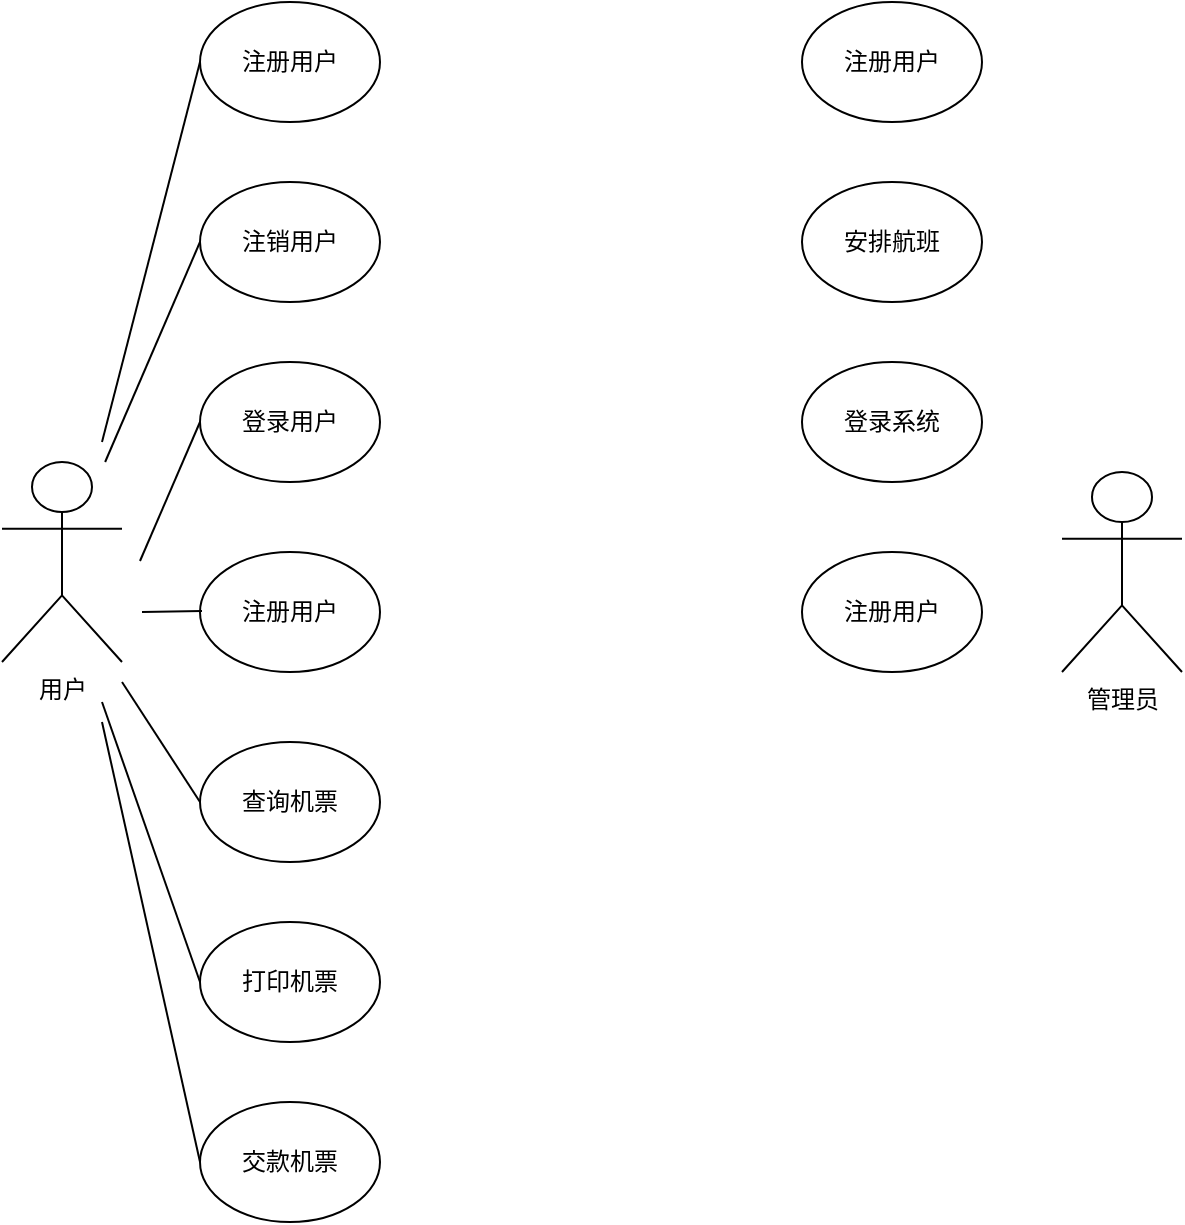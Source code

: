 <mxfile version="21.1.1" type="github">
  <diagram name="第 1 页" id="C2llVJUo4KI2Dm0yCDdT">
    <mxGraphModel dx="608" dy="539" grid="1" gridSize="10" guides="1" tooltips="1" connect="1" arrows="1" fold="1" page="1" pageScale="1" pageWidth="827" pageHeight="1169" math="0" shadow="0">
      <root>
        <mxCell id="0" />
        <mxCell id="1" parent="0" />
        <mxCell id="EG13G6zJD2KqBIsS3SEV-3" value="用户" style="shape=umlActor;verticalLabelPosition=bottom;verticalAlign=top;html=1;outlineConnect=0;" vertex="1" parent="1">
          <mxGeometry x="270" y="480" width="60" height="100" as="geometry" />
        </mxCell>
        <mxCell id="EG13G6zJD2KqBIsS3SEV-6" value="管理员" style="shape=umlActor;verticalLabelPosition=bottom;verticalAlign=top;html=1;outlineConnect=0;" vertex="1" parent="1">
          <mxGeometry x="800" y="485" width="60" height="100" as="geometry" />
        </mxCell>
        <mxCell id="EG13G6zJD2KqBIsS3SEV-8" value="注册用户" style="ellipse;whiteSpace=wrap;html=1;" vertex="1" parent="1">
          <mxGeometry x="369" y="250" width="90" height="60" as="geometry" />
        </mxCell>
        <mxCell id="EG13G6zJD2KqBIsS3SEV-11" value="注销用户" style="ellipse;whiteSpace=wrap;html=1;" vertex="1" parent="1">
          <mxGeometry x="369" y="340" width="90" height="60" as="geometry" />
        </mxCell>
        <mxCell id="EG13G6zJD2KqBIsS3SEV-12" value="查询机票" style="ellipse;whiteSpace=wrap;html=1;" vertex="1" parent="1">
          <mxGeometry x="369" y="620" width="90" height="60" as="geometry" />
        </mxCell>
        <mxCell id="EG13G6zJD2KqBIsS3SEV-13" value="安排航班" style="ellipse;whiteSpace=wrap;html=1;" vertex="1" parent="1">
          <mxGeometry x="670" y="340" width="90" height="60" as="geometry" />
        </mxCell>
        <mxCell id="EG13G6zJD2KqBIsS3SEV-14" value="登录用户" style="ellipse;whiteSpace=wrap;html=1;" vertex="1" parent="1">
          <mxGeometry x="369" y="430" width="90" height="60" as="geometry" />
        </mxCell>
        <mxCell id="EG13G6zJD2KqBIsS3SEV-15" value="" style="endArrow=none;html=1;rounded=0;entryX=0;entryY=0.5;entryDx=0;entryDy=0;" edge="1" parent="1" target="EG13G6zJD2KqBIsS3SEV-8">
          <mxGeometry width="50" height="50" relative="1" as="geometry">
            <mxPoint x="320" y="470" as="sourcePoint" />
            <mxPoint x="360" y="380" as="targetPoint" />
          </mxGeometry>
        </mxCell>
        <mxCell id="EG13G6zJD2KqBIsS3SEV-17" value="" style="endArrow=none;html=1;rounded=0;entryX=0;entryY=0.5;entryDx=0;entryDy=0;" edge="1" parent="1" source="EG13G6zJD2KqBIsS3SEV-3" target="EG13G6zJD2KqBIsS3SEV-11">
          <mxGeometry width="50" height="50" relative="1" as="geometry">
            <mxPoint x="330" y="510" as="sourcePoint" />
            <mxPoint x="380" y="460" as="targetPoint" />
          </mxGeometry>
        </mxCell>
        <mxCell id="EG13G6zJD2KqBIsS3SEV-18" value="" style="endArrow=none;html=1;rounded=0;entryX=0;entryY=0.5;entryDx=0;entryDy=0;" edge="1" parent="1" target="EG13G6zJD2KqBIsS3SEV-14">
          <mxGeometry width="50" height="50" relative="1" as="geometry">
            <mxPoint x="339" y="529.5" as="sourcePoint" />
            <mxPoint x="369" y="529.5" as="targetPoint" />
          </mxGeometry>
        </mxCell>
        <mxCell id="EG13G6zJD2KqBIsS3SEV-19" value="" style="endArrow=none;html=1;rounded=0;entryX=0;entryY=0.5;entryDx=0;entryDy=0;" edge="1" parent="1" target="EG13G6zJD2KqBIsS3SEV-12">
          <mxGeometry width="50" height="50" relative="1" as="geometry">
            <mxPoint x="330" y="590" as="sourcePoint" />
            <mxPoint x="370" y="630" as="targetPoint" />
          </mxGeometry>
        </mxCell>
        <mxCell id="EG13G6zJD2KqBIsS3SEV-20" value="打印机票" style="ellipse;whiteSpace=wrap;html=1;" vertex="1" parent="1">
          <mxGeometry x="369" y="710" width="90" height="60" as="geometry" />
        </mxCell>
        <mxCell id="EG13G6zJD2KqBIsS3SEV-21" value="交款机票" style="ellipse;whiteSpace=wrap;html=1;" vertex="1" parent="1">
          <mxGeometry x="369" y="800" width="90" height="60" as="geometry" />
        </mxCell>
        <mxCell id="EG13G6zJD2KqBIsS3SEV-22" value="" style="endArrow=none;html=1;rounded=0;entryX=0;entryY=0.5;entryDx=0;entryDy=0;" edge="1" parent="1" target="EG13G6zJD2KqBIsS3SEV-20">
          <mxGeometry width="50" height="50" relative="1" as="geometry">
            <mxPoint x="320" y="600" as="sourcePoint" />
            <mxPoint x="340" y="650" as="targetPoint" />
          </mxGeometry>
        </mxCell>
        <mxCell id="EG13G6zJD2KqBIsS3SEV-23" value="" style="endArrow=none;html=1;rounded=0;entryX=0;entryY=0.5;entryDx=0;entryDy=0;" edge="1" parent="1" target="EG13G6zJD2KqBIsS3SEV-21">
          <mxGeometry width="50" height="50" relative="1" as="geometry">
            <mxPoint x="320" y="610" as="sourcePoint" />
            <mxPoint x="310" y="640" as="targetPoint" />
          </mxGeometry>
        </mxCell>
        <mxCell id="EG13G6zJD2KqBIsS3SEV-24" value="注册用户" style="ellipse;whiteSpace=wrap;html=1;" vertex="1" parent="1">
          <mxGeometry x="369" y="525" width="90" height="60" as="geometry" />
        </mxCell>
        <mxCell id="EG13G6zJD2KqBIsS3SEV-25" value="" style="endArrow=none;html=1;rounded=0;" edge="1" parent="1">
          <mxGeometry width="50" height="50" relative="1" as="geometry">
            <mxPoint x="340" y="555" as="sourcePoint" />
            <mxPoint x="370" y="554.5" as="targetPoint" />
          </mxGeometry>
        </mxCell>
        <mxCell id="EG13G6zJD2KqBIsS3SEV-26" value="注册用户" style="ellipse;whiteSpace=wrap;html=1;" vertex="1" parent="1">
          <mxGeometry x="670" y="250" width="90" height="60" as="geometry" />
        </mxCell>
        <mxCell id="EG13G6zJD2KqBIsS3SEV-27" value="登录系统" style="ellipse;whiteSpace=wrap;html=1;" vertex="1" parent="1">
          <mxGeometry x="670" y="430" width="90" height="60" as="geometry" />
        </mxCell>
        <mxCell id="EG13G6zJD2KqBIsS3SEV-28" value="注册用户" style="ellipse;whiteSpace=wrap;html=1;" vertex="1" parent="1">
          <mxGeometry x="670" y="525" width="90" height="60" as="geometry" />
        </mxCell>
      </root>
    </mxGraphModel>
  </diagram>
</mxfile>
